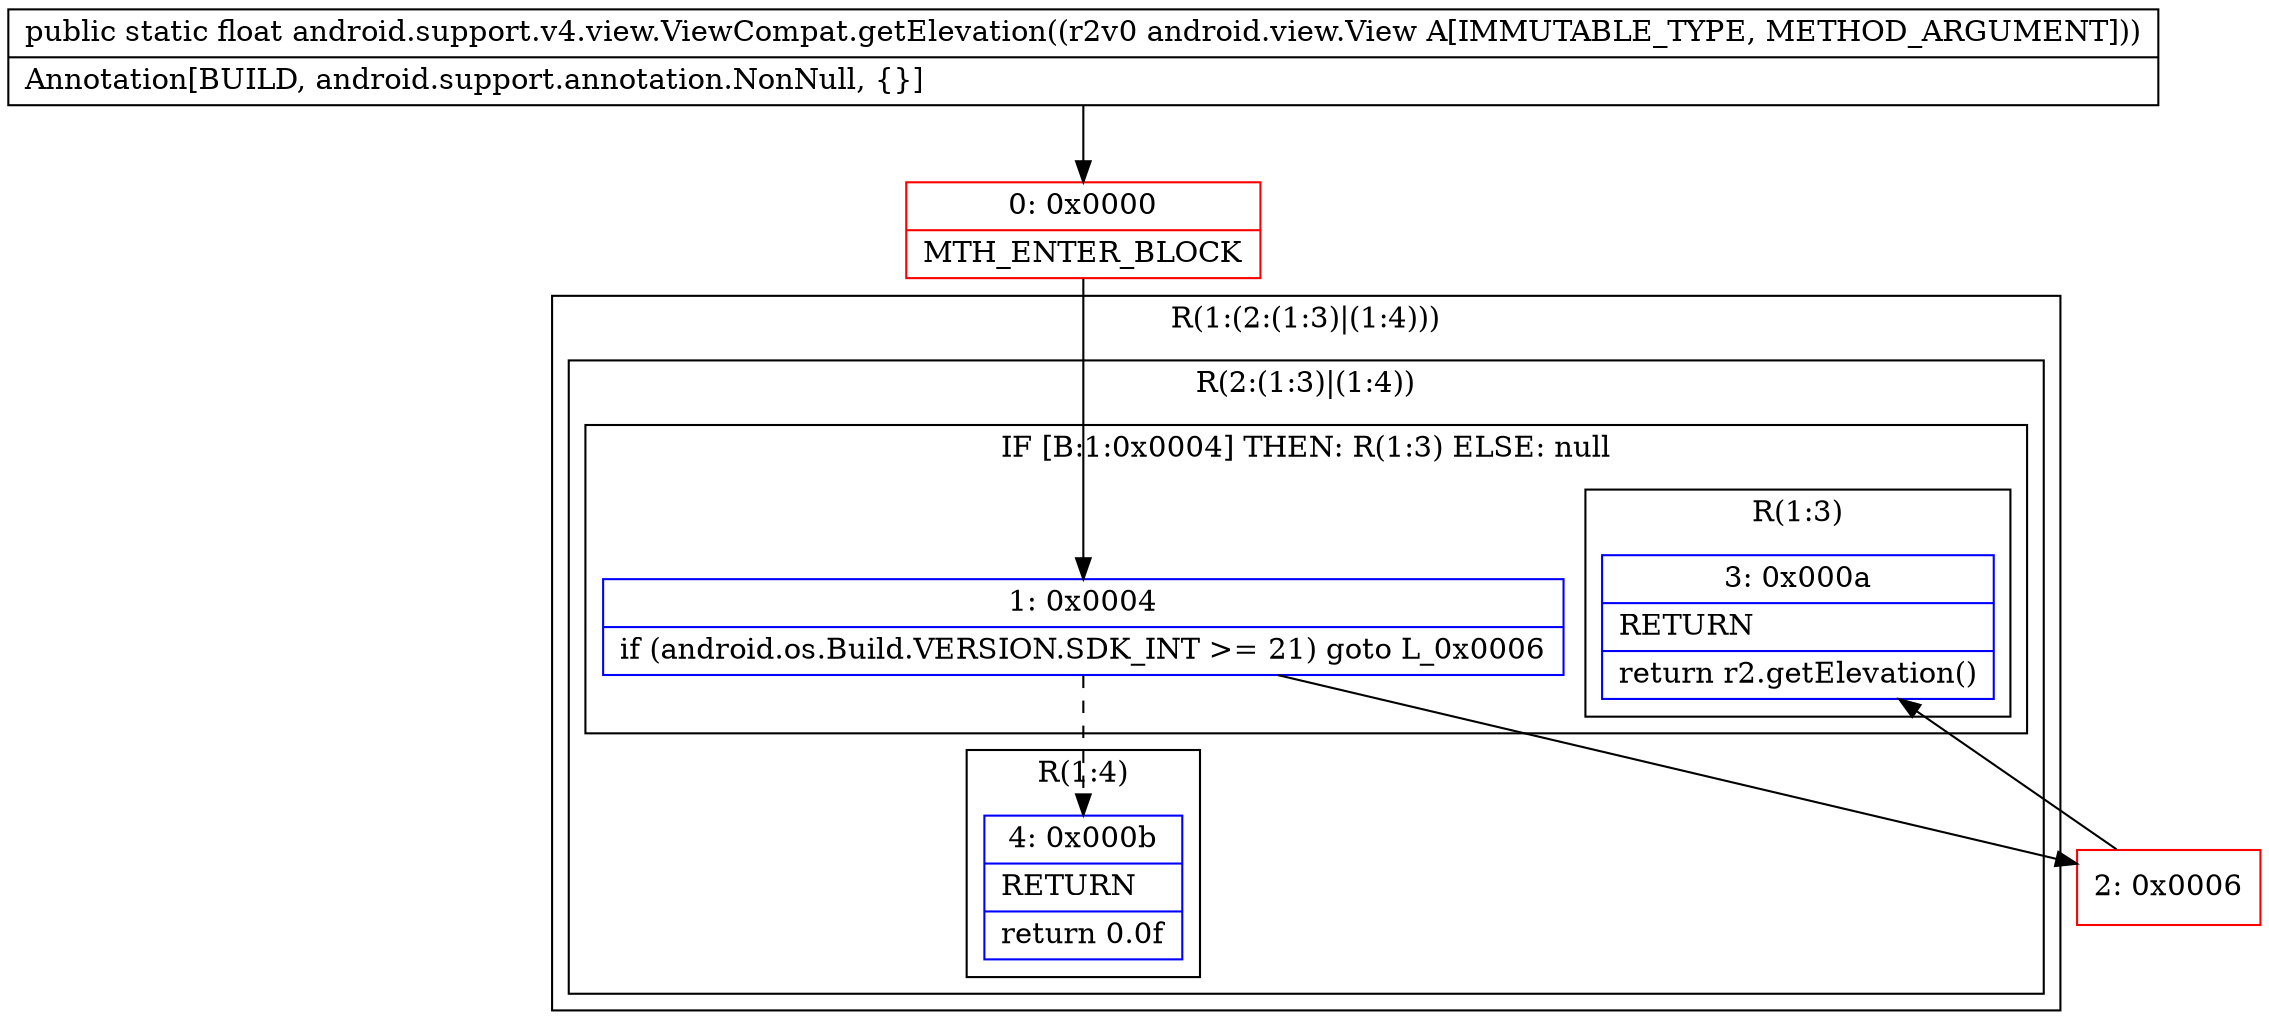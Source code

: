 digraph "CFG forandroid.support.v4.view.ViewCompat.getElevation(Landroid\/view\/View;)F" {
subgraph cluster_Region_1854059942 {
label = "R(1:(2:(1:3)|(1:4)))";
node [shape=record,color=blue];
subgraph cluster_Region_1991877781 {
label = "R(2:(1:3)|(1:4))";
node [shape=record,color=blue];
subgraph cluster_IfRegion_801497972 {
label = "IF [B:1:0x0004] THEN: R(1:3) ELSE: null";
node [shape=record,color=blue];
Node_1 [shape=record,label="{1\:\ 0x0004|if (android.os.Build.VERSION.SDK_INT \>= 21) goto L_0x0006\l}"];
subgraph cluster_Region_1379922702 {
label = "R(1:3)";
node [shape=record,color=blue];
Node_3 [shape=record,label="{3\:\ 0x000a|RETURN\l|return r2.getElevation()\l}"];
}
}
subgraph cluster_Region_703288170 {
label = "R(1:4)";
node [shape=record,color=blue];
Node_4 [shape=record,label="{4\:\ 0x000b|RETURN\l|return 0.0f\l}"];
}
}
}
Node_0 [shape=record,color=red,label="{0\:\ 0x0000|MTH_ENTER_BLOCK\l}"];
Node_2 [shape=record,color=red,label="{2\:\ 0x0006}"];
MethodNode[shape=record,label="{public static float android.support.v4.view.ViewCompat.getElevation((r2v0 android.view.View A[IMMUTABLE_TYPE, METHOD_ARGUMENT]))  | Annotation[BUILD, android.support.annotation.NonNull, \{\}]\l}"];
MethodNode -> Node_0;
Node_1 -> Node_2;
Node_1 -> Node_4[style=dashed];
Node_0 -> Node_1;
Node_2 -> Node_3;
}

